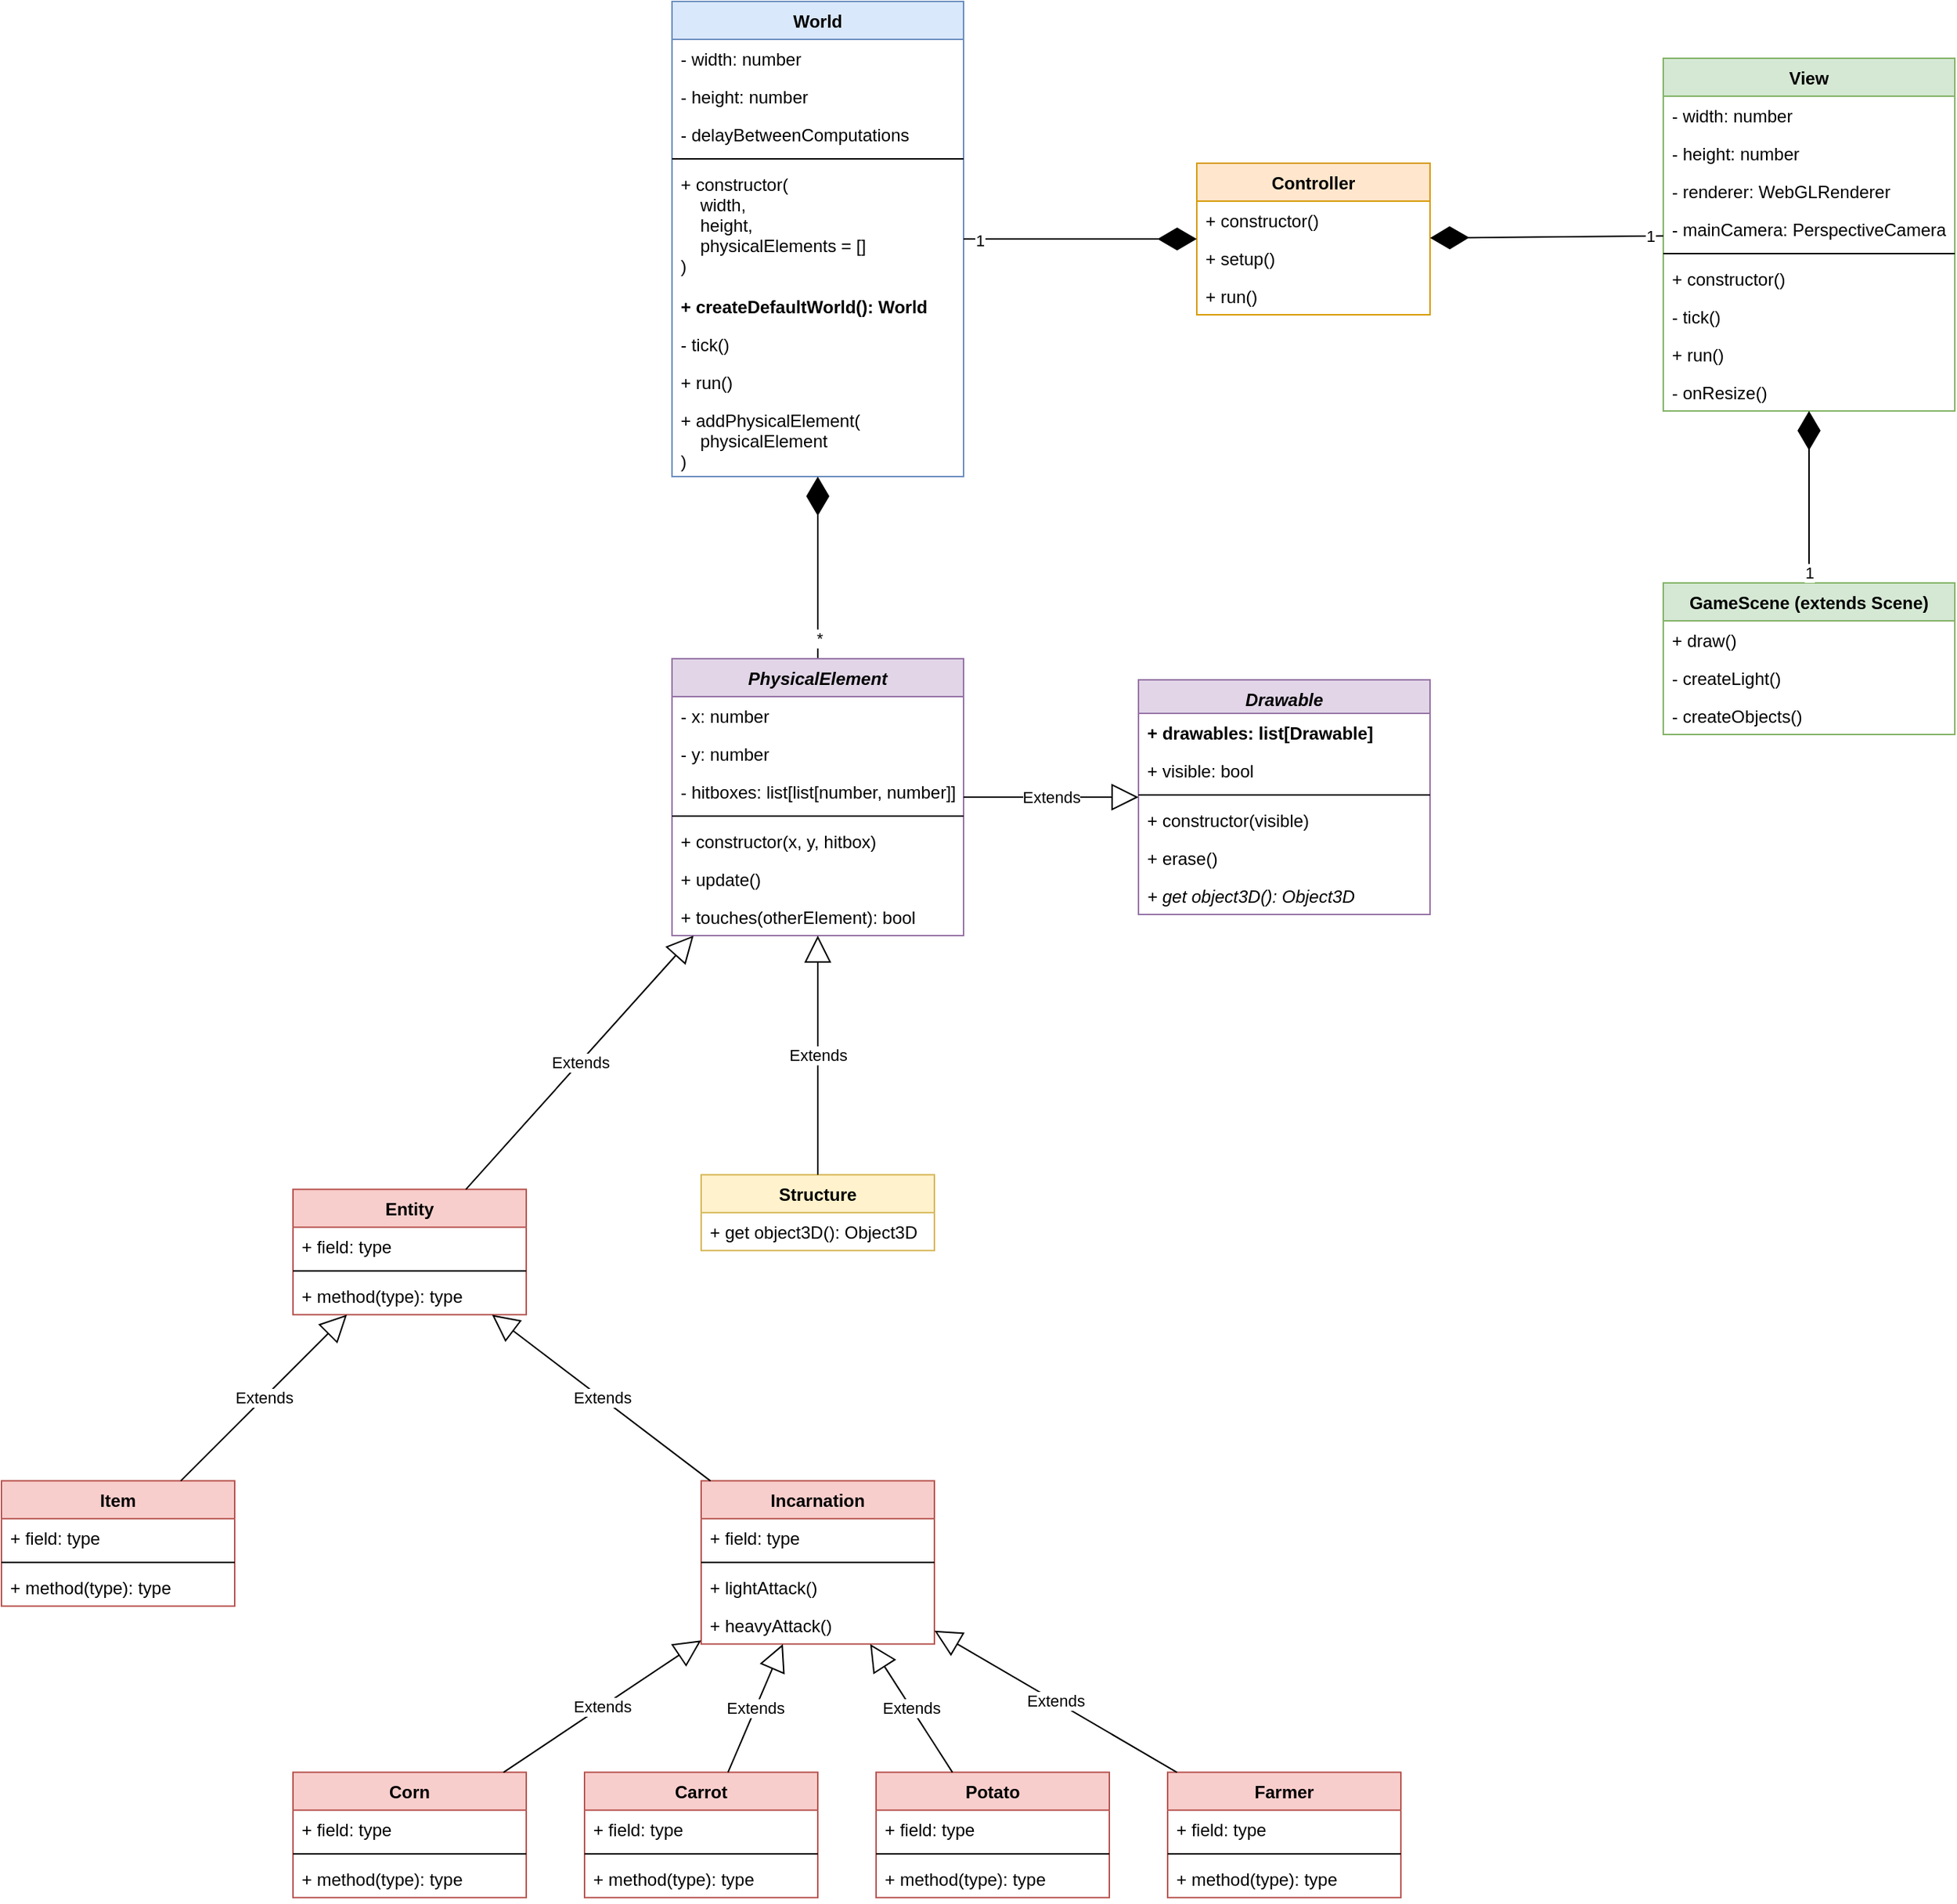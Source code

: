 <mxfile version="19.0.2" type="device"><diagram id="PJgVq-frhL6hviqrfvlw" name="Page-1"><mxGraphModel dx="1380" dy="539" grid="1" gridSize="10" guides="1" tooltips="1" connect="1" arrows="1" fold="1" page="0" pageScale="1" pageWidth="827" pageHeight="1169" math="0" shadow="0"><root><mxCell id="0"/><mxCell id="1" parent="0"/><mxCell id="lywDzSklZ_5meGdh7r5B-1" value="View" style="swimlane;fontStyle=1;align=center;verticalAlign=top;childLayout=stackLayout;horizontal=1;startSize=26;horizontalStack=0;resizeParent=1;resizeParentMax=0;resizeLast=0;collapsible=1;marginBottom=0;fillColor=#d5e8d4;strokeColor=#82b366;" parent="1" vertex="1"><mxGeometry x="360" y="320" width="200" height="242" as="geometry"/></mxCell><mxCell id="lywDzSklZ_5meGdh7r5B-2" value="- width: number" style="text;strokeColor=none;fillColor=none;align=left;verticalAlign=top;spacingLeft=4;spacingRight=4;overflow=hidden;rotatable=0;points=[[0,0.5],[1,0.5]];portConstraint=eastwest;" parent="lywDzSklZ_5meGdh7r5B-1" vertex="1"><mxGeometry y="26" width="200" height="26" as="geometry"/></mxCell><mxCell id="s6FM9aUq2nIHK5jMqLun-23" value="- height: number" style="text;strokeColor=none;fillColor=none;align=left;verticalAlign=top;spacingLeft=4;spacingRight=4;overflow=hidden;rotatable=0;points=[[0,0.5],[1,0.5]];portConstraint=eastwest;" parent="lywDzSklZ_5meGdh7r5B-1" vertex="1"><mxGeometry y="52" width="200" height="26" as="geometry"/></mxCell><mxCell id="s6FM9aUq2nIHK5jMqLun-24" value="- renderer: WebGLRenderer" style="text;strokeColor=none;fillColor=none;align=left;verticalAlign=top;spacingLeft=4;spacingRight=4;overflow=hidden;rotatable=0;points=[[0,0.5],[1,0.5]];portConstraint=eastwest;" parent="lywDzSklZ_5meGdh7r5B-1" vertex="1"><mxGeometry y="78" width="200" height="26" as="geometry"/></mxCell><mxCell id="s6FM9aUq2nIHK5jMqLun-25" value="- mainCamera: PerspectiveCamera" style="text;strokeColor=none;fillColor=none;align=left;verticalAlign=top;spacingLeft=4;spacingRight=4;overflow=hidden;rotatable=0;points=[[0,0.5],[1,0.5]];portConstraint=eastwest;" parent="lywDzSklZ_5meGdh7r5B-1" vertex="1"><mxGeometry y="104" width="200" height="26" as="geometry"/></mxCell><mxCell id="lywDzSklZ_5meGdh7r5B-3" value="" style="line;strokeWidth=1;fillColor=none;align=left;verticalAlign=middle;spacingTop=-1;spacingLeft=3;spacingRight=3;rotatable=0;labelPosition=right;points=[];portConstraint=eastwest;" parent="lywDzSklZ_5meGdh7r5B-1" vertex="1"><mxGeometry y="130" width="200" height="8" as="geometry"/></mxCell><mxCell id="lywDzSklZ_5meGdh7r5B-4" value="+ constructor()" style="text;strokeColor=none;fillColor=none;align=left;verticalAlign=top;spacingLeft=4;spacingRight=4;overflow=hidden;rotatable=0;points=[[0,0.5],[1,0.5]];portConstraint=eastwest;" parent="lywDzSklZ_5meGdh7r5B-1" vertex="1"><mxGeometry y="138" width="200" height="26" as="geometry"/></mxCell><mxCell id="lywDzSklZ_5meGdh7r5B-72" value="- tick()" style="text;strokeColor=none;fillColor=none;align=left;verticalAlign=top;spacingLeft=4;spacingRight=4;overflow=hidden;rotatable=0;points=[[0,0.5],[1,0.5]];portConstraint=eastwest;" parent="lywDzSklZ_5meGdh7r5B-1" vertex="1"><mxGeometry y="164" width="200" height="26" as="geometry"/></mxCell><mxCell id="s6FM9aUq2nIHK5jMqLun-26" value="+ run()" style="text;strokeColor=none;fillColor=none;align=left;verticalAlign=top;spacingLeft=4;spacingRight=4;overflow=hidden;rotatable=0;points=[[0,0.5],[1,0.5]];portConstraint=eastwest;" parent="lywDzSklZ_5meGdh7r5B-1" vertex="1"><mxGeometry y="190" width="200" height="26" as="geometry"/></mxCell><mxCell id="7avbBkKwRegIB7qZwSlD-47" value="- onResize()" style="text;strokeColor=none;fillColor=none;align=left;verticalAlign=top;spacingLeft=4;spacingRight=4;overflow=hidden;rotatable=0;points=[[0,0.5],[1,0.5]];portConstraint=eastwest;" vertex="1" parent="lywDzSklZ_5meGdh7r5B-1"><mxGeometry y="216" width="200" height="26" as="geometry"/></mxCell><mxCell id="lywDzSklZ_5meGdh7r5B-5" value="Controller" style="swimlane;fontStyle=1;align=center;verticalAlign=top;childLayout=stackLayout;horizontal=1;startSize=26;horizontalStack=0;resizeParent=1;resizeParentMax=0;resizeLast=0;collapsible=1;marginBottom=0;fillColor=#ffe6cc;strokeColor=#d79b00;" parent="1" vertex="1"><mxGeometry x="40" y="392" width="160" height="104" as="geometry"/></mxCell><mxCell id="lywDzSklZ_5meGdh7r5B-8" value="+ constructor()" style="text;strokeColor=none;fillColor=none;align=left;verticalAlign=top;spacingLeft=4;spacingRight=4;overflow=hidden;rotatable=0;points=[[0,0.5],[1,0.5]];portConstraint=eastwest;" parent="lywDzSklZ_5meGdh7r5B-5" vertex="1"><mxGeometry y="26" width="160" height="26" as="geometry"/></mxCell><mxCell id="lywDzSklZ_5meGdh7r5B-71" value="+ setup()" style="text;strokeColor=none;fillColor=none;align=left;verticalAlign=top;spacingLeft=4;spacingRight=4;overflow=hidden;rotatable=0;points=[[0,0.5],[1,0.5]];portConstraint=eastwest;" parent="lywDzSklZ_5meGdh7r5B-5" vertex="1"><mxGeometry y="52" width="160" height="26" as="geometry"/></mxCell><mxCell id="s6FM9aUq2nIHK5jMqLun-22" value="+ run()" style="text;strokeColor=none;fillColor=none;align=left;verticalAlign=top;spacingLeft=4;spacingRight=4;overflow=hidden;rotatable=0;points=[[0,0.5],[1,0.5]];portConstraint=eastwest;" parent="lywDzSklZ_5meGdh7r5B-5" vertex="1"><mxGeometry y="78" width="160" height="26" as="geometry"/></mxCell><mxCell id="lywDzSklZ_5meGdh7r5B-9" value="World" style="swimlane;fontStyle=1;align=center;verticalAlign=top;childLayout=stackLayout;horizontal=1;startSize=26;horizontalStack=0;resizeParent=1;resizeParentMax=0;resizeLast=0;collapsible=1;marginBottom=0;fillColor=#dae8fc;strokeColor=#6c8ebf;" parent="1" vertex="1"><mxGeometry x="-320" y="281" width="200" height="326" as="geometry"/></mxCell><mxCell id="lywDzSklZ_5meGdh7r5B-10" value="- width: number" style="text;strokeColor=none;fillColor=none;align=left;verticalAlign=top;spacingLeft=4;spacingRight=4;overflow=hidden;rotatable=0;points=[[0,0.5],[1,0.5]];portConstraint=eastwest;" parent="lywDzSklZ_5meGdh7r5B-9" vertex="1"><mxGeometry y="26" width="200" height="26" as="geometry"/></mxCell><mxCell id="lywDzSklZ_5meGdh7r5B-73" value="- height: number" style="text;strokeColor=none;fillColor=none;align=left;verticalAlign=top;spacingLeft=4;spacingRight=4;overflow=hidden;rotatable=0;points=[[0,0.5],[1,0.5]];portConstraint=eastwest;" parent="lywDzSklZ_5meGdh7r5B-9" vertex="1"><mxGeometry y="52" width="200" height="26" as="geometry"/></mxCell><mxCell id="7avbBkKwRegIB7qZwSlD-48" value="- delayBetweenComputations" style="text;strokeColor=none;fillColor=none;align=left;verticalAlign=top;spacingLeft=4;spacingRight=4;overflow=hidden;rotatable=0;points=[[0,0.5],[1,0.5]];portConstraint=eastwest;" vertex="1" parent="lywDzSklZ_5meGdh7r5B-9"><mxGeometry y="78" width="200" height="26" as="geometry"/></mxCell><mxCell id="lywDzSklZ_5meGdh7r5B-11" value="" style="line;strokeWidth=1;fillColor=none;align=left;verticalAlign=middle;spacingTop=-1;spacingLeft=3;spacingRight=3;rotatable=0;labelPosition=right;points=[];portConstraint=eastwest;" parent="lywDzSklZ_5meGdh7r5B-9" vertex="1"><mxGeometry y="104" width="200" height="8" as="geometry"/></mxCell><mxCell id="lywDzSklZ_5meGdh7r5B-12" value="+ constructor(&#10;    width, &#10;    height, &#10;    physicalElements = []&#10;)" style="text;strokeColor=none;fillColor=none;align=left;verticalAlign=top;spacingLeft=4;spacingRight=4;overflow=hidden;rotatable=0;points=[[0,0.5],[1,0.5]];portConstraint=eastwest;" parent="lywDzSklZ_5meGdh7r5B-9" vertex="1"><mxGeometry y="112" width="200" height="84" as="geometry"/></mxCell><mxCell id="s6FM9aUq2nIHK5jMqLun-19" value="+ createDefaultWorld(): World" style="text;strokeColor=none;fillColor=none;align=left;verticalAlign=top;spacingLeft=4;spacingRight=4;overflow=hidden;rotatable=0;points=[[0,0.5],[1,0.5]];portConstraint=eastwest;fontStyle=1" parent="lywDzSklZ_5meGdh7r5B-9" vertex="1"><mxGeometry y="196" width="200" height="26" as="geometry"/></mxCell><mxCell id="s6FM9aUq2nIHK5jMqLun-20" value="- tick()" style="text;strokeColor=none;fillColor=none;align=left;verticalAlign=top;spacingLeft=4;spacingRight=4;overflow=hidden;rotatable=0;points=[[0,0.5],[1,0.5]];portConstraint=eastwest;" parent="lywDzSklZ_5meGdh7r5B-9" vertex="1"><mxGeometry y="222" width="200" height="26" as="geometry"/></mxCell><mxCell id="s6FM9aUq2nIHK5jMqLun-21" value="+ run()" style="text;strokeColor=none;fillColor=none;align=left;verticalAlign=top;spacingLeft=4;spacingRight=4;overflow=hidden;rotatable=0;points=[[0,0.5],[1,0.5]];portConstraint=eastwest;" parent="lywDzSklZ_5meGdh7r5B-9" vertex="1"><mxGeometry y="248" width="200" height="26" as="geometry"/></mxCell><mxCell id="7avbBkKwRegIB7qZwSlD-34" value="+ addPhysicalElement(&#10;    physicalElement&#10;)" style="text;strokeColor=none;fillColor=none;align=left;verticalAlign=top;spacingLeft=4;spacingRight=4;overflow=hidden;rotatable=0;points=[[0,0.5],[1,0.5]];portConstraint=eastwest;" vertex="1" parent="lywDzSklZ_5meGdh7r5B-9"><mxGeometry y="274" width="200" height="52" as="geometry"/></mxCell><mxCell id="lywDzSklZ_5meGdh7r5B-13" value="Drawable" style="swimlane;fontStyle=3;align=center;verticalAlign=top;childLayout=stackLayout;horizontal=1;startSize=23;horizontalStack=0;resizeParent=1;resizeParentMax=0;resizeLast=0;collapsible=1;marginBottom=0;fillColor=#e1d5e7;strokeColor=#9673a6;" parent="1" vertex="1"><mxGeometry y="746.5" width="200" height="161" as="geometry"/></mxCell><mxCell id="7avbBkKwRegIB7qZwSlD-36" value="+ drawables: list[Drawable]" style="text;strokeColor=none;fillColor=none;align=left;verticalAlign=top;spacingLeft=4;spacingRight=4;overflow=hidden;rotatable=0;points=[[0,0.5],[1,0.5]];portConstraint=eastwest;fontStyle=1" vertex="1" parent="lywDzSklZ_5meGdh7r5B-13"><mxGeometry y="23" width="200" height="26" as="geometry"/></mxCell><mxCell id="7avbBkKwRegIB7qZwSlD-46" value="+ visible: bool" style="text;strokeColor=none;fillColor=none;align=left;verticalAlign=top;spacingLeft=4;spacingRight=4;overflow=hidden;rotatable=0;points=[[0,0.5],[1,0.5]];portConstraint=eastwest;" vertex="1" parent="lywDzSklZ_5meGdh7r5B-13"><mxGeometry y="49" width="200" height="26" as="geometry"/></mxCell><mxCell id="7avbBkKwRegIB7qZwSlD-35" value="" style="line;strokeWidth=1;fillColor=none;align=left;verticalAlign=middle;spacingTop=-1;spacingLeft=3;spacingRight=3;rotatable=0;labelPosition=right;points=[];portConstraint=eastwest;" vertex="1" parent="lywDzSklZ_5meGdh7r5B-13"><mxGeometry y="75" width="200" height="8" as="geometry"/></mxCell><mxCell id="7avbBkKwRegIB7qZwSlD-38" value="+ constructor(visible)" style="text;strokeColor=none;fillColor=none;align=left;verticalAlign=top;spacingLeft=4;spacingRight=4;overflow=hidden;rotatable=0;points=[[0,0.5],[1,0.5]];portConstraint=eastwest;" vertex="1" parent="lywDzSklZ_5meGdh7r5B-13"><mxGeometry y="83" width="200" height="26" as="geometry"/></mxCell><mxCell id="7avbBkKwRegIB7qZwSlD-39" value="+ erase()" style="text;strokeColor=none;fillColor=none;align=left;verticalAlign=top;spacingLeft=4;spacingRight=4;overflow=hidden;rotatable=0;points=[[0,0.5],[1,0.5]];portConstraint=eastwest;" vertex="1" parent="lywDzSklZ_5meGdh7r5B-13"><mxGeometry y="109" width="200" height="26" as="geometry"/></mxCell><mxCell id="lywDzSklZ_5meGdh7r5B-16" value="+ get object3D(): Object3D" style="text;strokeColor=none;fillColor=none;align=left;verticalAlign=top;spacingLeft=4;spacingRight=4;overflow=hidden;rotatable=0;points=[[0,0.5],[1,0.5]];portConstraint=eastwest;fontStyle=2" parent="lywDzSklZ_5meGdh7r5B-13" vertex="1"><mxGeometry y="135" width="200" height="26" as="geometry"/></mxCell><mxCell id="lywDzSklZ_5meGdh7r5B-17" value="" style="endArrow=diamondThin;endFill=1;endSize=24;html=1;rounded=0;" parent="1" source="lywDzSklZ_5meGdh7r5B-9" target="lywDzSklZ_5meGdh7r5B-5" edge="1"><mxGeometry width="160" relative="1" as="geometry"><mxPoint x="30" y="620" as="sourcePoint"/><mxPoint x="190" y="620" as="targetPoint"/></mxGeometry></mxCell><mxCell id="s6FM9aUq2nIHK5jMqLun-17" value="1" style="edgeLabel;html=1;align=center;verticalAlign=middle;resizable=0;points=[];" parent="lywDzSklZ_5meGdh7r5B-17" vertex="1" connectable="0"><mxGeometry x="-0.861" y="-1" relative="1" as="geometry"><mxPoint as="offset"/></mxGeometry></mxCell><mxCell id="lywDzSklZ_5meGdh7r5B-18" value="" style="endArrow=diamondThin;endFill=1;endSize=24;html=1;rounded=0;" parent="1" source="lywDzSklZ_5meGdh7r5B-1" target="lywDzSklZ_5meGdh7r5B-5" edge="1"><mxGeometry width="160" relative="1" as="geometry"><mxPoint x="-110" y="453" as="sourcePoint"/><mxPoint x="50" y="453" as="targetPoint"/></mxGeometry></mxCell><mxCell id="s6FM9aUq2nIHK5jMqLun-18" value="1" style="edgeLabel;html=1;align=center;verticalAlign=middle;resizable=0;points=[];" parent="lywDzSklZ_5meGdh7r5B-18" vertex="1" connectable="0"><mxGeometry x="-0.883" relative="1" as="geometry"><mxPoint as="offset"/></mxGeometry></mxCell><mxCell id="lywDzSklZ_5meGdh7r5B-24" value="Entity" style="swimlane;fontStyle=1;align=center;verticalAlign=top;childLayout=stackLayout;horizontal=1;startSize=26;horizontalStack=0;resizeParent=1;resizeParentMax=0;resizeLast=0;collapsible=1;marginBottom=0;fillColor=#f8cecc;strokeColor=#b85450;" parent="1" vertex="1"><mxGeometry x="-580" y="1096.17" width="160" height="86" as="geometry"/></mxCell><mxCell id="lywDzSklZ_5meGdh7r5B-25" value="+ field: type" style="text;strokeColor=none;fillColor=none;align=left;verticalAlign=top;spacingLeft=4;spacingRight=4;overflow=hidden;rotatable=0;points=[[0,0.5],[1,0.5]];portConstraint=eastwest;" parent="lywDzSklZ_5meGdh7r5B-24" vertex="1"><mxGeometry y="26" width="160" height="26" as="geometry"/></mxCell><mxCell id="lywDzSklZ_5meGdh7r5B-26" value="" style="line;strokeWidth=1;fillColor=none;align=left;verticalAlign=middle;spacingTop=-1;spacingLeft=3;spacingRight=3;rotatable=0;labelPosition=right;points=[];portConstraint=eastwest;" parent="lywDzSklZ_5meGdh7r5B-24" vertex="1"><mxGeometry y="52" width="160" height="8" as="geometry"/></mxCell><mxCell id="lywDzSklZ_5meGdh7r5B-27" value="+ method(type): type" style="text;strokeColor=none;fillColor=none;align=left;verticalAlign=top;spacingLeft=4;spacingRight=4;overflow=hidden;rotatable=0;points=[[0,0.5],[1,0.5]];portConstraint=eastwest;" parent="lywDzSklZ_5meGdh7r5B-24" vertex="1"><mxGeometry y="60" width="160" height="26" as="geometry"/></mxCell><mxCell id="lywDzSklZ_5meGdh7r5B-30" value="Structure" style="swimlane;fontStyle=1;align=center;verticalAlign=top;childLayout=stackLayout;horizontal=1;startSize=26;horizontalStack=0;resizeParent=1;resizeParentMax=0;resizeLast=0;collapsible=1;marginBottom=0;fillColor=#fff2cc;strokeColor=#d6b656;" parent="1" vertex="1"><mxGeometry x="-300" y="1086.17" width="160" height="52" as="geometry"/></mxCell><mxCell id="lywDzSklZ_5meGdh7r5B-33" value="+ get object3D(): Object3D" style="text;strokeColor=none;fillColor=none;align=left;verticalAlign=top;spacingLeft=4;spacingRight=4;overflow=hidden;rotatable=0;points=[[0,0.5],[1,0.5]];portConstraint=eastwest;" parent="lywDzSklZ_5meGdh7r5B-30" vertex="1"><mxGeometry y="26" width="160" height="26" as="geometry"/></mxCell><mxCell id="lywDzSklZ_5meGdh7r5B-37" value="Incarnation" style="swimlane;fontStyle=1;align=center;verticalAlign=top;childLayout=stackLayout;horizontal=1;startSize=26;horizontalStack=0;resizeParent=1;resizeParentMax=0;resizeLast=0;collapsible=1;marginBottom=0;fillColor=#f8cecc;strokeColor=#b85450;" parent="1" vertex="1"><mxGeometry x="-300" y="1296.17" width="160" height="112" as="geometry"/></mxCell><mxCell id="lywDzSklZ_5meGdh7r5B-38" value="+ field: type" style="text;strokeColor=none;fillColor=none;align=left;verticalAlign=top;spacingLeft=4;spacingRight=4;overflow=hidden;rotatable=0;points=[[0,0.5],[1,0.5]];portConstraint=eastwest;" parent="lywDzSklZ_5meGdh7r5B-37" vertex="1"><mxGeometry y="26" width="160" height="26" as="geometry"/></mxCell><mxCell id="lywDzSklZ_5meGdh7r5B-39" value="" style="line;strokeWidth=1;fillColor=none;align=left;verticalAlign=middle;spacingTop=-1;spacingLeft=3;spacingRight=3;rotatable=0;labelPosition=right;points=[];portConstraint=eastwest;" parent="lywDzSklZ_5meGdh7r5B-37" vertex="1"><mxGeometry y="52" width="160" height="8" as="geometry"/></mxCell><mxCell id="lywDzSklZ_5meGdh7r5B-40" value="+ lightAttack()" style="text;strokeColor=none;fillColor=none;align=left;verticalAlign=top;spacingLeft=4;spacingRight=4;overflow=hidden;rotatable=0;points=[[0,0.5],[1,0.5]];portConstraint=eastwest;" parent="lywDzSklZ_5meGdh7r5B-37" vertex="1"><mxGeometry y="60" width="160" height="26" as="geometry"/></mxCell><mxCell id="lywDzSklZ_5meGdh7r5B-70" value="+ heavyAttack()" style="text;strokeColor=none;fillColor=none;align=left;verticalAlign=top;spacingLeft=4;spacingRight=4;overflow=hidden;rotatable=0;points=[[0,0.5],[1,0.5]];portConstraint=eastwest;" parent="lywDzSklZ_5meGdh7r5B-37" vertex="1"><mxGeometry y="86" width="160" height="26" as="geometry"/></mxCell><mxCell id="lywDzSklZ_5meGdh7r5B-41" value="Item" style="swimlane;fontStyle=1;align=center;verticalAlign=top;childLayout=stackLayout;horizontal=1;startSize=26;horizontalStack=0;resizeParent=1;resizeParentMax=0;resizeLast=0;collapsible=1;marginBottom=0;fillColor=#f8cecc;strokeColor=#b85450;" parent="1" vertex="1"><mxGeometry x="-780" y="1296.17" width="160" height="86" as="geometry"/></mxCell><mxCell id="lywDzSklZ_5meGdh7r5B-42" value="+ field: type" style="text;strokeColor=none;fillColor=none;align=left;verticalAlign=top;spacingLeft=4;spacingRight=4;overflow=hidden;rotatable=0;points=[[0,0.5],[1,0.5]];portConstraint=eastwest;" parent="lywDzSklZ_5meGdh7r5B-41" vertex="1"><mxGeometry y="26" width="160" height="26" as="geometry"/></mxCell><mxCell id="lywDzSklZ_5meGdh7r5B-43" value="" style="line;strokeWidth=1;fillColor=none;align=left;verticalAlign=middle;spacingTop=-1;spacingLeft=3;spacingRight=3;rotatable=0;labelPosition=right;points=[];portConstraint=eastwest;" parent="lywDzSklZ_5meGdh7r5B-41" vertex="1"><mxGeometry y="52" width="160" height="8" as="geometry"/></mxCell><mxCell id="lywDzSklZ_5meGdh7r5B-44" value="+ method(type): type" style="text;strokeColor=none;fillColor=none;align=left;verticalAlign=top;spacingLeft=4;spacingRight=4;overflow=hidden;rotatable=0;points=[[0,0.5],[1,0.5]];portConstraint=eastwest;" parent="lywDzSklZ_5meGdh7r5B-41" vertex="1"><mxGeometry y="60" width="160" height="26" as="geometry"/></mxCell><mxCell id="lywDzSklZ_5meGdh7r5B-45" value="Extends" style="endArrow=block;endSize=16;endFill=0;html=1;rounded=0;" parent="1" source="lywDzSklZ_5meGdh7r5B-37" target="lywDzSklZ_5meGdh7r5B-24" edge="1"><mxGeometry width="160" relative="1" as="geometry"><mxPoint x="-490" y="1106.17" as="sourcePoint"/><mxPoint x="-490" y="992.17" as="targetPoint"/></mxGeometry></mxCell><mxCell id="lywDzSklZ_5meGdh7r5B-46" value="Extends" style="endArrow=block;endSize=16;endFill=0;html=1;rounded=0;" parent="1" source="lywDzSklZ_5meGdh7r5B-41" target="lywDzSklZ_5meGdh7r5B-24" edge="1"><mxGeometry width="160" relative="1" as="geometry"><mxPoint x="-364.4" y="1306.17" as="sourcePoint"/><mxPoint x="-455.6" y="1192.17" as="targetPoint"/></mxGeometry></mxCell><mxCell id="lywDzSklZ_5meGdh7r5B-47" value="" style="endArrow=diamondThin;endFill=1;endSize=24;html=1;rounded=0;" parent="1" source="s6FM9aUq2nIHK5jMqLun-7" target="lywDzSklZ_5meGdh7r5B-9" edge="1"><mxGeometry width="160" relative="1" as="geometry"><mxPoint x="-220" y="640" as="sourcePoint"/><mxPoint x="50" y="453" as="targetPoint"/></mxGeometry></mxCell><mxCell id="s6FM9aUq2nIHK5jMqLun-16" value="*" style="edgeLabel;html=1;align=center;verticalAlign=middle;resizable=0;points=[];" parent="lywDzSklZ_5meGdh7r5B-47" vertex="1" connectable="0"><mxGeometry x="-0.772" y="-1" relative="1" as="geometry"><mxPoint as="offset"/></mxGeometry></mxCell><mxCell id="lywDzSklZ_5meGdh7r5B-50" value="Carrot" style="swimlane;fontStyle=1;align=center;verticalAlign=top;childLayout=stackLayout;horizontal=1;startSize=26;horizontalStack=0;resizeParent=1;resizeParentMax=0;resizeLast=0;collapsible=1;marginBottom=0;fillColor=#f8cecc;strokeColor=#b85450;" parent="1" vertex="1"><mxGeometry x="-380" y="1496.17" width="160" height="86" as="geometry"/></mxCell><mxCell id="lywDzSklZ_5meGdh7r5B-51" value="+ field: type" style="text;strokeColor=none;fillColor=none;align=left;verticalAlign=top;spacingLeft=4;spacingRight=4;overflow=hidden;rotatable=0;points=[[0,0.5],[1,0.5]];portConstraint=eastwest;" parent="lywDzSklZ_5meGdh7r5B-50" vertex="1"><mxGeometry y="26" width="160" height="26" as="geometry"/></mxCell><mxCell id="lywDzSklZ_5meGdh7r5B-52" value="" style="line;strokeWidth=1;fillColor=none;align=left;verticalAlign=middle;spacingTop=-1;spacingLeft=3;spacingRight=3;rotatable=0;labelPosition=right;points=[];portConstraint=eastwest;" parent="lywDzSklZ_5meGdh7r5B-50" vertex="1"><mxGeometry y="52" width="160" height="8" as="geometry"/></mxCell><mxCell id="lywDzSklZ_5meGdh7r5B-53" value="+ method(type): type" style="text;strokeColor=none;fillColor=none;align=left;verticalAlign=top;spacingLeft=4;spacingRight=4;overflow=hidden;rotatable=0;points=[[0,0.5],[1,0.5]];portConstraint=eastwest;" parent="lywDzSklZ_5meGdh7r5B-50" vertex="1"><mxGeometry y="60" width="160" height="26" as="geometry"/></mxCell><mxCell id="lywDzSklZ_5meGdh7r5B-54" value="Corn" style="swimlane;fontStyle=1;align=center;verticalAlign=top;childLayout=stackLayout;horizontal=1;startSize=26;horizontalStack=0;resizeParent=1;resizeParentMax=0;resizeLast=0;collapsible=1;marginBottom=0;fillColor=#f8cecc;strokeColor=#b85450;" parent="1" vertex="1"><mxGeometry x="-580" y="1496.17" width="160" height="86" as="geometry"/></mxCell><mxCell id="lywDzSklZ_5meGdh7r5B-55" value="+ field: type" style="text;strokeColor=none;fillColor=none;align=left;verticalAlign=top;spacingLeft=4;spacingRight=4;overflow=hidden;rotatable=0;points=[[0,0.5],[1,0.5]];portConstraint=eastwest;" parent="lywDzSklZ_5meGdh7r5B-54" vertex="1"><mxGeometry y="26" width="160" height="26" as="geometry"/></mxCell><mxCell id="lywDzSklZ_5meGdh7r5B-56" value="" style="line;strokeWidth=1;fillColor=none;align=left;verticalAlign=middle;spacingTop=-1;spacingLeft=3;spacingRight=3;rotatable=0;labelPosition=right;points=[];portConstraint=eastwest;" parent="lywDzSklZ_5meGdh7r5B-54" vertex="1"><mxGeometry y="52" width="160" height="8" as="geometry"/></mxCell><mxCell id="lywDzSklZ_5meGdh7r5B-57" value="+ method(type): type" style="text;strokeColor=none;fillColor=none;align=left;verticalAlign=top;spacingLeft=4;spacingRight=4;overflow=hidden;rotatable=0;points=[[0,0.5],[1,0.5]];portConstraint=eastwest;" parent="lywDzSklZ_5meGdh7r5B-54" vertex="1"><mxGeometry y="60" width="160" height="26" as="geometry"/></mxCell><mxCell id="lywDzSklZ_5meGdh7r5B-58" value="Extends" style="endArrow=block;endSize=16;endFill=0;html=1;rounded=0;" parent="1" source="lywDzSklZ_5meGdh7r5B-54" target="lywDzSklZ_5meGdh7r5B-37" edge="1"><mxGeometry width="160" relative="1" as="geometry"><mxPoint x="-333.0" y="1306.17" as="sourcePoint"/><mxPoint x="-447" y="1192.17" as="targetPoint"/></mxGeometry></mxCell><mxCell id="lywDzSklZ_5meGdh7r5B-59" value="Extends" style="endArrow=block;endSize=16;endFill=0;html=1;rounded=0;" parent="1" source="lywDzSklZ_5meGdh7r5B-50" target="lywDzSklZ_5meGdh7r5B-37" edge="1"><mxGeometry width="160" relative="1" as="geometry"><mxPoint x="-384.2" y="1506.17" as="sourcePoint"/><mxPoint x="-315.8" y="1392.17" as="targetPoint"/></mxGeometry></mxCell><mxCell id="lywDzSklZ_5meGdh7r5B-60" value="Potato" style="swimlane;fontStyle=1;align=center;verticalAlign=top;childLayout=stackLayout;horizontal=1;startSize=26;horizontalStack=0;resizeParent=1;resizeParentMax=0;resizeLast=0;collapsible=1;marginBottom=0;fillColor=#f8cecc;strokeColor=#b85450;" parent="1" vertex="1"><mxGeometry x="-180" y="1496.17" width="160" height="86" as="geometry"/></mxCell><mxCell id="lywDzSklZ_5meGdh7r5B-61" value="+ field: type" style="text;strokeColor=none;fillColor=none;align=left;verticalAlign=top;spacingLeft=4;spacingRight=4;overflow=hidden;rotatable=0;points=[[0,0.5],[1,0.5]];portConstraint=eastwest;" parent="lywDzSklZ_5meGdh7r5B-60" vertex="1"><mxGeometry y="26" width="160" height="26" as="geometry"/></mxCell><mxCell id="lywDzSklZ_5meGdh7r5B-62" value="" style="line;strokeWidth=1;fillColor=none;align=left;verticalAlign=middle;spacingTop=-1;spacingLeft=3;spacingRight=3;rotatable=0;labelPosition=right;points=[];portConstraint=eastwest;" parent="lywDzSklZ_5meGdh7r5B-60" vertex="1"><mxGeometry y="52" width="160" height="8" as="geometry"/></mxCell><mxCell id="lywDzSklZ_5meGdh7r5B-63" value="+ method(type): type" style="text;strokeColor=none;fillColor=none;align=left;verticalAlign=top;spacingLeft=4;spacingRight=4;overflow=hidden;rotatable=0;points=[[0,0.5],[1,0.5]];portConstraint=eastwest;" parent="lywDzSklZ_5meGdh7r5B-60" vertex="1"><mxGeometry y="60" width="160" height="26" as="geometry"/></mxCell><mxCell id="lywDzSklZ_5meGdh7r5B-64" value="Extends" style="endArrow=block;endSize=16;endFill=0;html=1;rounded=0;" parent="1" source="lywDzSklZ_5meGdh7r5B-60" target="lywDzSklZ_5meGdh7r5B-37" edge="1"><mxGeometry width="160" relative="1" as="geometry"><mxPoint x="-290" y="1506.17" as="sourcePoint"/><mxPoint x="-290" y="1392.17" as="targetPoint"/></mxGeometry></mxCell><mxCell id="lywDzSklZ_5meGdh7r5B-65" value="Farmer" style="swimlane;fontStyle=1;align=center;verticalAlign=top;childLayout=stackLayout;horizontal=1;startSize=26;horizontalStack=0;resizeParent=1;resizeParentMax=0;resizeLast=0;collapsible=1;marginBottom=0;fillColor=#f8cecc;strokeColor=#b85450;" parent="1" vertex="1"><mxGeometry x="20" y="1496.17" width="160" height="86" as="geometry"/></mxCell><mxCell id="lywDzSklZ_5meGdh7r5B-66" value="+ field: type" style="text;strokeColor=none;fillColor=none;align=left;verticalAlign=top;spacingLeft=4;spacingRight=4;overflow=hidden;rotatable=0;points=[[0,0.5],[1,0.5]];portConstraint=eastwest;" parent="lywDzSklZ_5meGdh7r5B-65" vertex="1"><mxGeometry y="26" width="160" height="26" as="geometry"/></mxCell><mxCell id="lywDzSklZ_5meGdh7r5B-67" value="" style="line;strokeWidth=1;fillColor=none;align=left;verticalAlign=middle;spacingTop=-1;spacingLeft=3;spacingRight=3;rotatable=0;labelPosition=right;points=[];portConstraint=eastwest;" parent="lywDzSklZ_5meGdh7r5B-65" vertex="1"><mxGeometry y="52" width="160" height="8" as="geometry"/></mxCell><mxCell id="lywDzSklZ_5meGdh7r5B-68" value="+ method(type): type" style="text;strokeColor=none;fillColor=none;align=left;verticalAlign=top;spacingLeft=4;spacingRight=4;overflow=hidden;rotatable=0;points=[[0,0.5],[1,0.5]];portConstraint=eastwest;" parent="lywDzSklZ_5meGdh7r5B-65" vertex="1"><mxGeometry y="60" width="160" height="26" as="geometry"/></mxCell><mxCell id="lywDzSklZ_5meGdh7r5B-69" value="Extends" style="endArrow=block;endSize=16;endFill=0;html=1;rounded=0;" parent="1" source="lywDzSklZ_5meGdh7r5B-65" target="lywDzSklZ_5meGdh7r5B-37" edge="1"><mxGeometry width="160" relative="1" as="geometry"><mxPoint x="-115.8" y="1506.17" as="sourcePoint"/><mxPoint x="-184.2" y="1392.17" as="targetPoint"/></mxGeometry></mxCell><mxCell id="s6FM9aUq2nIHK5jMqLun-7" value="PhysicalElement" style="swimlane;fontStyle=3;align=center;verticalAlign=top;childLayout=stackLayout;horizontal=1;startSize=26;horizontalStack=0;resizeParent=1;resizeParentMax=0;resizeLast=0;collapsible=1;marginBottom=0;fillColor=#e1d5e7;strokeColor=#9673a6;" parent="1" vertex="1"><mxGeometry x="-320" y="732.0" width="200" height="190" as="geometry"/></mxCell><mxCell id="7avbBkKwRegIB7qZwSlD-8" value="- x: number" style="text;strokeColor=none;fillColor=none;align=left;verticalAlign=top;spacingLeft=4;spacingRight=4;overflow=hidden;rotatable=0;points=[[0,0.5],[1,0.5]];portConstraint=eastwest;" vertex="1" parent="s6FM9aUq2nIHK5jMqLun-7"><mxGeometry y="26" width="200" height="26" as="geometry"/></mxCell><mxCell id="7avbBkKwRegIB7qZwSlD-9" value="- y: number" style="text;strokeColor=none;fillColor=none;align=left;verticalAlign=top;spacingLeft=4;spacingRight=4;overflow=hidden;rotatable=0;points=[[0,0.5],[1,0.5]];portConstraint=eastwest;" vertex="1" parent="s6FM9aUq2nIHK5jMqLun-7"><mxGeometry y="52" width="200" height="26" as="geometry"/></mxCell><mxCell id="s6FM9aUq2nIHK5jMqLun-12" value="- hitboxes: list[list[number, number]]" style="text;strokeColor=none;fillColor=none;align=left;verticalAlign=top;spacingLeft=4;spacingRight=4;overflow=hidden;rotatable=0;points=[[0,0.5],[1,0.5]];portConstraint=eastwest;" parent="s6FM9aUq2nIHK5jMqLun-7" vertex="1"><mxGeometry y="78" width="200" height="26" as="geometry"/></mxCell><mxCell id="s6FM9aUq2nIHK5jMqLun-9" value="" style="line;strokeWidth=1;fillColor=none;align=left;verticalAlign=middle;spacingTop=-1;spacingLeft=3;spacingRight=3;rotatable=0;labelPosition=right;points=[];portConstraint=eastwest;" parent="s6FM9aUq2nIHK5jMqLun-7" vertex="1"><mxGeometry y="104" width="200" height="8" as="geometry"/></mxCell><mxCell id="s6FM9aUq2nIHK5jMqLun-10" value="+ constructor(x, y, hitbox)" style="text;strokeColor=none;fillColor=none;align=left;verticalAlign=top;spacingLeft=4;spacingRight=4;overflow=hidden;rotatable=0;points=[[0,0.5],[1,0.5]];portConstraint=eastwest;" parent="s6FM9aUq2nIHK5jMqLun-7" vertex="1"><mxGeometry y="112" width="200" height="26" as="geometry"/></mxCell><mxCell id="7avbBkKwRegIB7qZwSlD-41" value="+ update()" style="text;strokeColor=none;fillColor=none;align=left;verticalAlign=top;spacingLeft=4;spacingRight=4;overflow=hidden;rotatable=0;points=[[0,0.5],[1,0.5]];portConstraint=eastwest;" vertex="1" parent="s6FM9aUq2nIHK5jMqLun-7"><mxGeometry y="138" width="200" height="26" as="geometry"/></mxCell><mxCell id="s6FM9aUq2nIHK5jMqLun-13" value="+ touches(otherElement): bool" style="text;strokeColor=none;fillColor=none;align=left;verticalAlign=top;spacingLeft=4;spacingRight=4;overflow=hidden;rotatable=0;points=[[0,0.5],[1,0.5]];portConstraint=eastwest;" parent="s6FM9aUq2nIHK5jMqLun-7" vertex="1"><mxGeometry y="164" width="200" height="26" as="geometry"/></mxCell><mxCell id="s6FM9aUq2nIHK5jMqLun-14" value="Extends" style="endArrow=block;endSize=16;endFill=0;html=1;rounded=0;" parent="1" source="lywDzSklZ_5meGdh7r5B-30" target="s6FM9aUq2nIHK5jMqLun-7" edge="1"><mxGeometry width="160" relative="1" as="geometry"><mxPoint x="-430" y="796.17" as="sourcePoint"/><mxPoint x="-270" y="796.17" as="targetPoint"/></mxGeometry></mxCell><mxCell id="s6FM9aUq2nIHK5jMqLun-15" value="Extends" style="endArrow=block;endSize=16;endFill=0;html=1;rounded=0;" parent="1" source="lywDzSklZ_5meGdh7r5B-24" target="s6FM9aUq2nIHK5jMqLun-7" edge="1"><mxGeometry width="160" relative="1" as="geometry"><mxPoint x="-527.861" y="786.17" as="sourcePoint"/><mxPoint x="-524.08" y="710.17" as="targetPoint"/></mxGeometry></mxCell><mxCell id="s6FM9aUq2nIHK5jMqLun-27" value="GameScene (extends Scene)" style="swimlane;fontStyle=1;align=center;verticalAlign=top;childLayout=stackLayout;horizontal=1;startSize=26;horizontalStack=0;resizeParent=1;resizeParentMax=0;resizeLast=0;collapsible=1;marginBottom=0;fillColor=#d5e8d4;strokeColor=#82b366;" parent="1" vertex="1"><mxGeometry x="360" y="680" width="200" height="104" as="geometry"/></mxCell><mxCell id="s6FM9aUq2nIHK5jMqLun-33" value="+ draw()" style="text;strokeColor=none;fillColor=none;align=left;verticalAlign=top;spacingLeft=4;spacingRight=4;overflow=hidden;rotatable=0;points=[[0,0.5],[1,0.5]];portConstraint=eastwest;" parent="s6FM9aUq2nIHK5jMqLun-27" vertex="1"><mxGeometry y="26" width="200" height="26" as="geometry"/></mxCell><mxCell id="7avbBkKwRegIB7qZwSlD-1" value="- createLight()" style="text;strokeColor=none;fillColor=none;align=left;verticalAlign=top;spacingLeft=4;spacingRight=4;overflow=hidden;rotatable=0;points=[[0,0.5],[1,0.5]];portConstraint=eastwest;" vertex="1" parent="s6FM9aUq2nIHK5jMqLun-27"><mxGeometry y="52" width="200" height="26" as="geometry"/></mxCell><mxCell id="7avbBkKwRegIB7qZwSlD-37" value="- createObjects()" style="text;strokeColor=none;fillColor=none;align=left;verticalAlign=top;spacingLeft=4;spacingRight=4;overflow=hidden;rotatable=0;points=[[0,0.5],[1,0.5]];portConstraint=eastwest;" vertex="1" parent="s6FM9aUq2nIHK5jMqLun-27"><mxGeometry y="78" width="200" height="26" as="geometry"/></mxCell><mxCell id="s6FM9aUq2nIHK5jMqLun-36" value="" style="endArrow=diamondThin;endFill=1;endSize=24;html=1;rounded=0;" parent="1" source="s6FM9aUq2nIHK5jMqLun-27" target="lywDzSklZ_5meGdh7r5B-1" edge="1"><mxGeometry width="160" relative="1" as="geometry"><mxPoint x="370" y="454" as="sourcePoint"/><mxPoint x="210" y="454.0" as="targetPoint"/></mxGeometry></mxCell><mxCell id="s6FM9aUq2nIHK5jMqLun-37" value="1" style="edgeLabel;html=1;align=center;verticalAlign=middle;resizable=0;points=[];" parent="s6FM9aUq2nIHK5jMqLun-36" vertex="1" connectable="0"><mxGeometry x="-0.883" relative="1" as="geometry"><mxPoint as="offset"/></mxGeometry></mxCell><mxCell id="7avbBkKwRegIB7qZwSlD-40" value="Extends" style="endArrow=block;endSize=16;endFill=0;html=1;rounded=0;" edge="1" parent="1" source="s6FM9aUq2nIHK5jMqLun-7" target="lywDzSklZ_5meGdh7r5B-13"><mxGeometry width="160" relative="1" as="geometry"><mxPoint x="-210" y="1096.17" as="sourcePoint"/><mxPoint x="-210" y="932" as="targetPoint"/></mxGeometry></mxCell></root></mxGraphModel></diagram></mxfile>